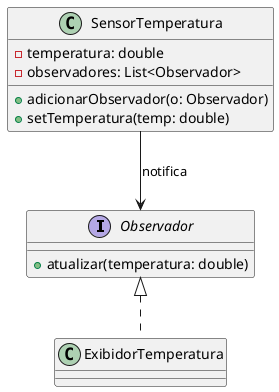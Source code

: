 @startuml observer
interface Observador {
  + atualizar(temperatura: double)
}

class ExibidorTemperatura
class SensorTemperatura {
  - temperatura: double
  - observadores: List<Observador>
  + adicionarObservador(o: Observador)
  + setTemperatura(temp: double)
}

SensorTemperatura --> Observador : notifica
Observador <|.. ExibidorTemperatura
@enduml